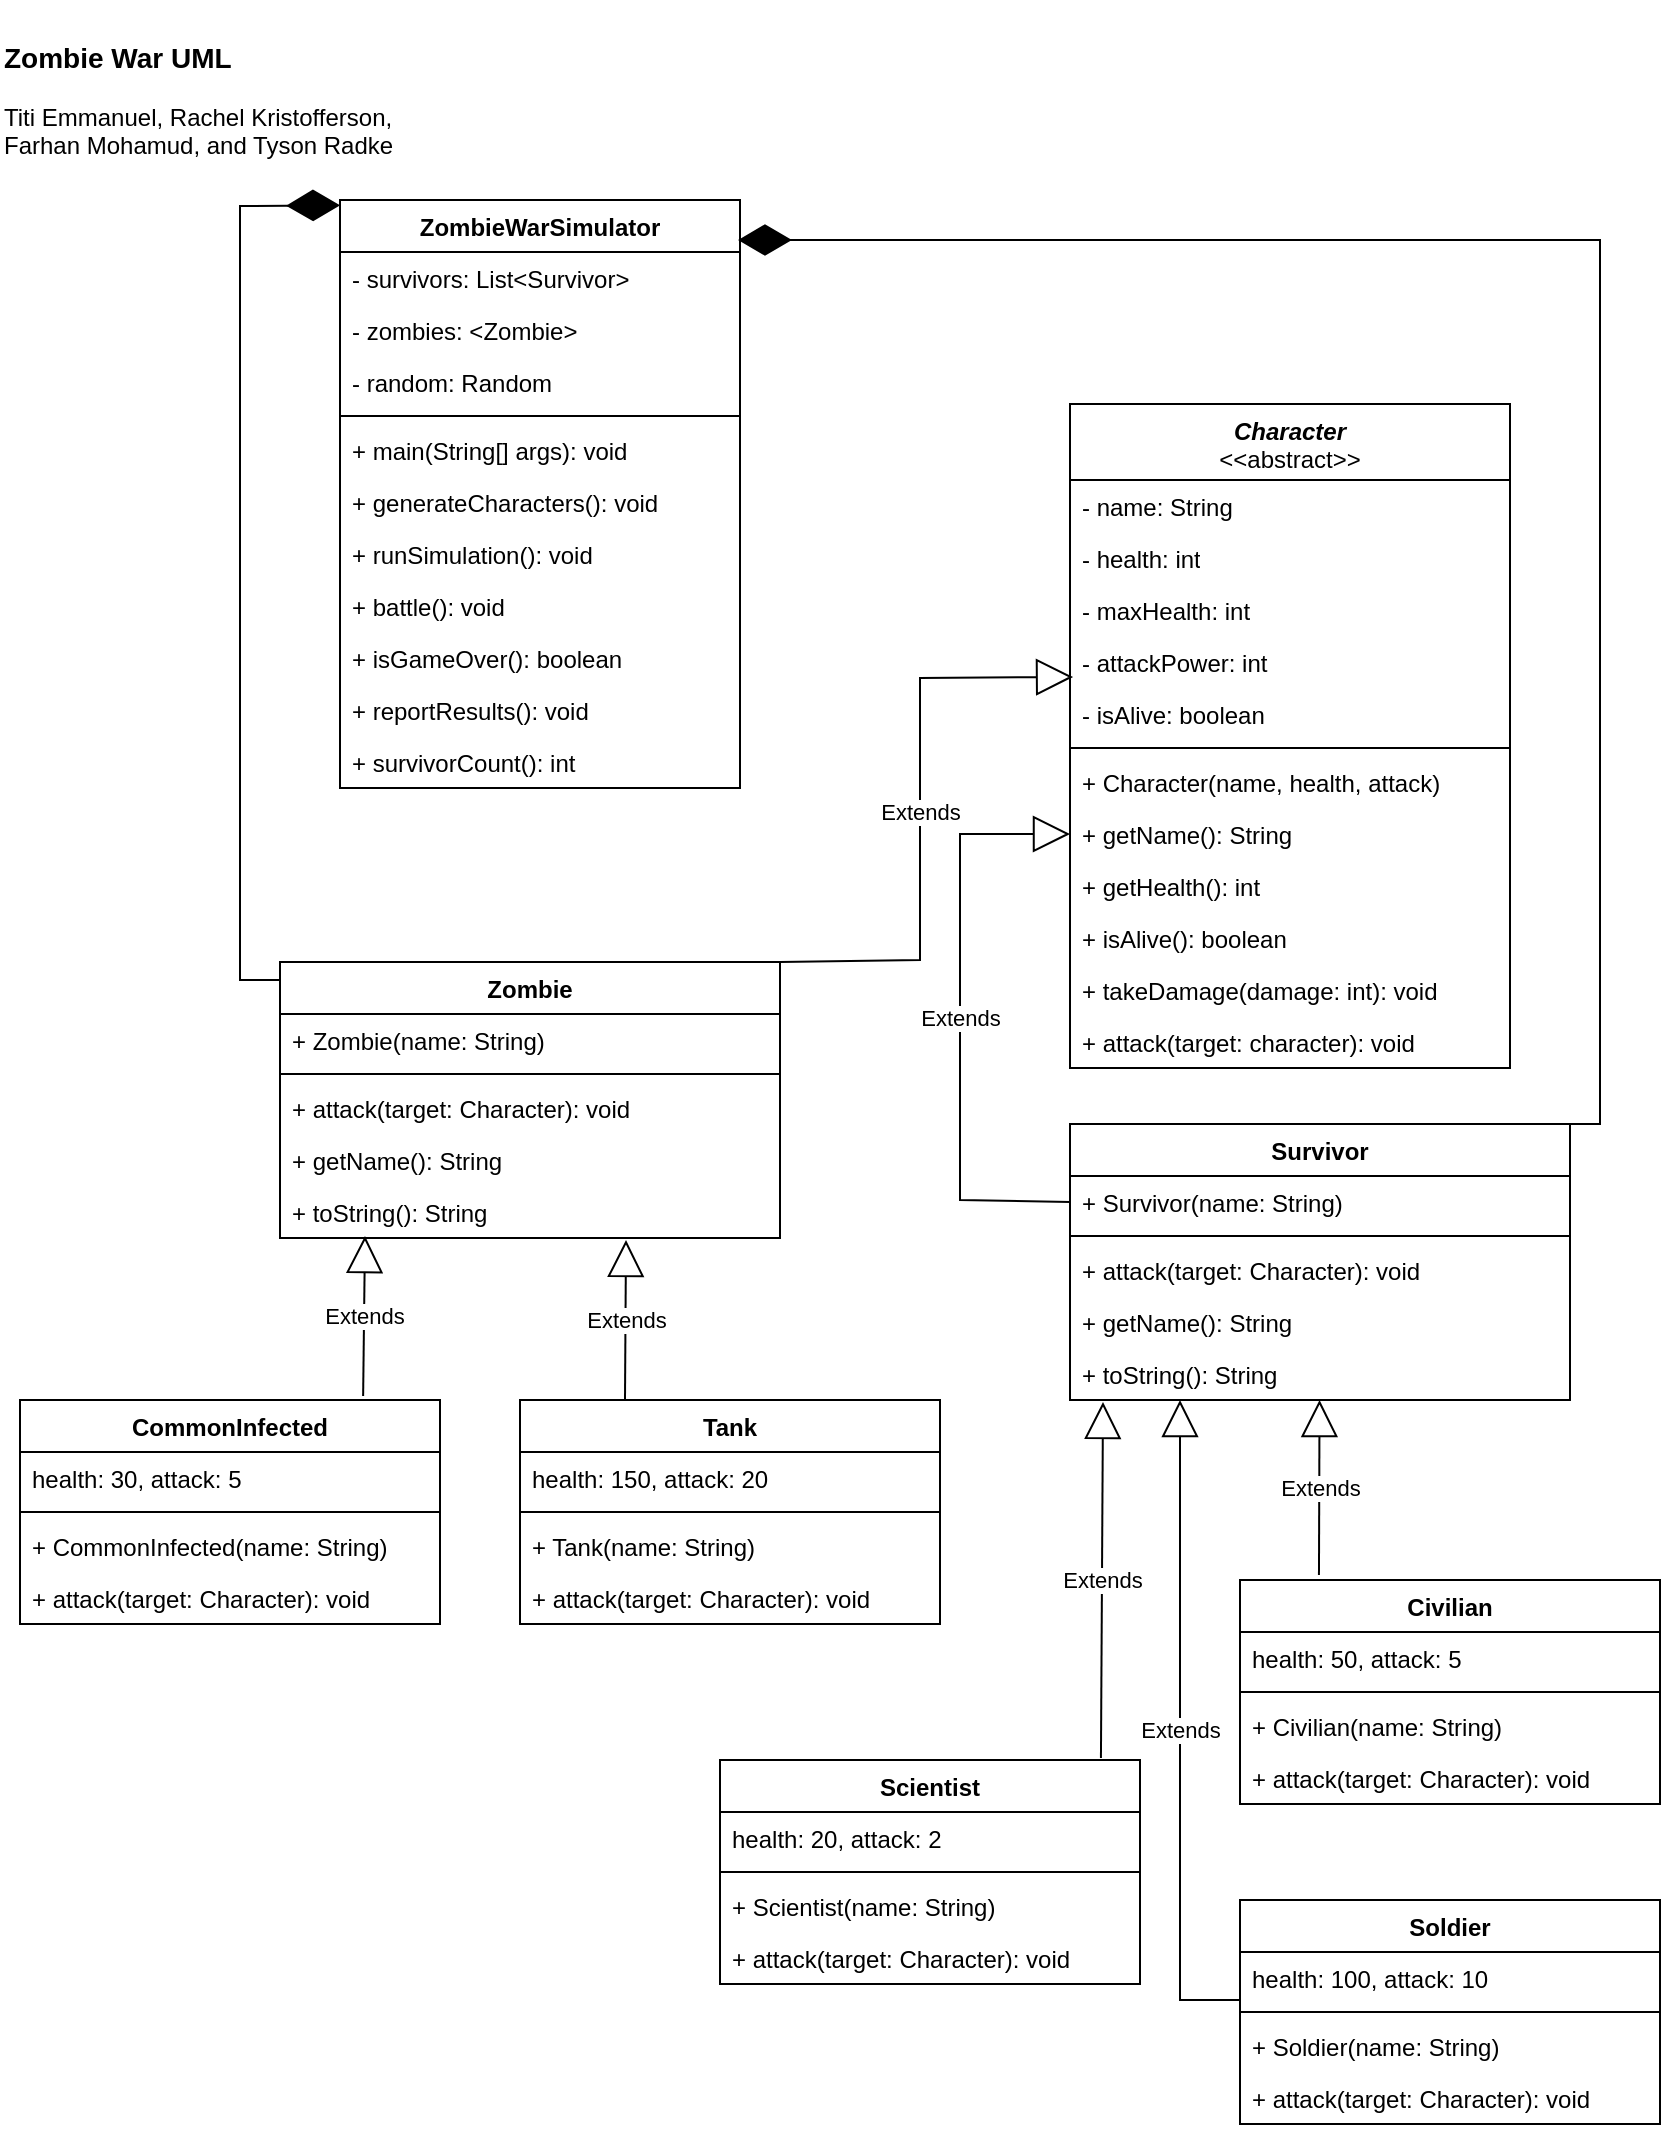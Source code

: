 <mxfile version="27.2.0">
  <diagram name="Page-1" id="y6I-DoqRsN8T8uLweqpx">
    <mxGraphModel dx="1417" dy="1052" grid="1" gridSize="10" guides="1" tooltips="1" connect="1" arrows="1" fold="1" page="1" pageScale="1" pageWidth="850" pageHeight="1100" math="0" shadow="0">
      <root>
        <mxCell id="0" />
        <mxCell id="1" parent="0" />
        <mxCell id="Ps6L3W0NaYR1mf7_7oal-1" value="ZombieWarSimulator" style="swimlane;fontStyle=1;align=center;verticalAlign=top;childLayout=stackLayout;horizontal=1;startSize=26;horizontalStack=0;resizeParent=1;resizeParentMax=0;resizeLast=0;collapsible=1;marginBottom=0;whiteSpace=wrap;html=1;" vertex="1" parent="1">
          <mxGeometry x="170" y="100" width="200" height="294" as="geometry" />
        </mxCell>
        <mxCell id="Ps6L3W0NaYR1mf7_7oal-2" value="- survivors: List&amp;lt;Survivor&amp;gt;&lt;div&gt;&lt;br&gt;&lt;/div&gt;" style="text;strokeColor=none;fillColor=none;align=left;verticalAlign=top;spacingLeft=4;spacingRight=4;overflow=hidden;rotatable=0;points=[[0,0.5],[1,0.5]];portConstraint=eastwest;whiteSpace=wrap;html=1;" vertex="1" parent="Ps6L3W0NaYR1mf7_7oal-1">
          <mxGeometry y="26" width="200" height="26" as="geometry" />
        </mxCell>
        <mxCell id="Ps6L3W0NaYR1mf7_7oal-6" value="- zombies: &amp;lt;Zombie&amp;gt;" style="text;strokeColor=none;fillColor=none;align=left;verticalAlign=top;spacingLeft=4;spacingRight=4;overflow=hidden;rotatable=0;points=[[0,0.5],[1,0.5]];portConstraint=eastwest;whiteSpace=wrap;html=1;" vertex="1" parent="Ps6L3W0NaYR1mf7_7oal-1">
          <mxGeometry y="52" width="200" height="26" as="geometry" />
        </mxCell>
        <mxCell id="Ps6L3W0NaYR1mf7_7oal-90" value="- random: Random" style="text;strokeColor=none;fillColor=none;align=left;verticalAlign=top;spacingLeft=4;spacingRight=4;overflow=hidden;rotatable=0;points=[[0,0.5],[1,0.5]];portConstraint=eastwest;whiteSpace=wrap;html=1;" vertex="1" parent="Ps6L3W0NaYR1mf7_7oal-1">
          <mxGeometry y="78" width="200" height="26" as="geometry" />
        </mxCell>
        <mxCell id="Ps6L3W0NaYR1mf7_7oal-3" value="" style="line;strokeWidth=1;fillColor=none;align=left;verticalAlign=middle;spacingTop=-1;spacingLeft=3;spacingRight=3;rotatable=0;labelPosition=right;points=[];portConstraint=eastwest;strokeColor=inherit;" vertex="1" parent="Ps6L3W0NaYR1mf7_7oal-1">
          <mxGeometry y="104" width="200" height="8" as="geometry" />
        </mxCell>
        <mxCell id="Ps6L3W0NaYR1mf7_7oal-4" value="+ main(String[] args): void" style="text;strokeColor=none;fillColor=none;align=left;verticalAlign=top;spacingLeft=4;spacingRight=4;overflow=hidden;rotatable=0;points=[[0,0.5],[1,0.5]];portConstraint=eastwest;whiteSpace=wrap;html=1;" vertex="1" parent="Ps6L3W0NaYR1mf7_7oal-1">
          <mxGeometry y="112" width="200" height="26" as="geometry" />
        </mxCell>
        <mxCell id="Ps6L3W0NaYR1mf7_7oal-10" value="&lt;div&gt;+ generateCharacters(): void&lt;/div&gt;" style="text;strokeColor=none;fillColor=none;align=left;verticalAlign=top;spacingLeft=4;spacingRight=4;overflow=hidden;rotatable=0;points=[[0,0.5],[1,0.5]];portConstraint=eastwest;whiteSpace=wrap;html=1;" vertex="1" parent="Ps6L3W0NaYR1mf7_7oal-1">
          <mxGeometry y="138" width="200" height="26" as="geometry" />
        </mxCell>
        <mxCell id="Ps6L3W0NaYR1mf7_7oal-8" value="&lt;div&gt;+ runSimulation(): void&lt;/div&gt;" style="text;strokeColor=none;fillColor=none;align=left;verticalAlign=top;spacingLeft=4;spacingRight=4;overflow=hidden;rotatable=0;points=[[0,0.5],[1,0.5]];portConstraint=eastwest;whiteSpace=wrap;html=1;" vertex="1" parent="Ps6L3W0NaYR1mf7_7oal-1">
          <mxGeometry y="164" width="200" height="26" as="geometry" />
        </mxCell>
        <mxCell id="Ps6L3W0NaYR1mf7_7oal-7" value="&lt;div&gt;+ battle(): void&lt;/div&gt;" style="text;strokeColor=none;fillColor=none;align=left;verticalAlign=top;spacingLeft=4;spacingRight=4;overflow=hidden;rotatable=0;points=[[0,0.5],[1,0.5]];portConstraint=eastwest;whiteSpace=wrap;html=1;" vertex="1" parent="Ps6L3W0NaYR1mf7_7oal-1">
          <mxGeometry y="190" width="200" height="26" as="geometry" />
        </mxCell>
        <mxCell id="Ps6L3W0NaYR1mf7_7oal-15" value="&lt;div&gt;+ isGameOver(): boolean&lt;/div&gt;" style="text;strokeColor=none;fillColor=none;align=left;verticalAlign=top;spacingLeft=4;spacingRight=4;overflow=hidden;rotatable=0;points=[[0,0.5],[1,0.5]];portConstraint=eastwest;whiteSpace=wrap;html=1;" vertex="1" parent="Ps6L3W0NaYR1mf7_7oal-1">
          <mxGeometry y="216" width="200" height="26" as="geometry" />
        </mxCell>
        <mxCell id="Ps6L3W0NaYR1mf7_7oal-14" value="&lt;div&gt;+ reportResults(): void&lt;/div&gt;" style="text;strokeColor=none;fillColor=none;align=left;verticalAlign=top;spacingLeft=4;spacingRight=4;overflow=hidden;rotatable=0;points=[[0,0.5],[1,0.5]];portConstraint=eastwest;whiteSpace=wrap;html=1;" vertex="1" parent="Ps6L3W0NaYR1mf7_7oal-1">
          <mxGeometry y="242" width="200" height="26" as="geometry" />
        </mxCell>
        <mxCell id="Ps6L3W0NaYR1mf7_7oal-13" value="&lt;div&gt;+ survivorCount(): int&lt;/div&gt;" style="text;strokeColor=none;fillColor=none;align=left;verticalAlign=top;spacingLeft=4;spacingRight=4;overflow=hidden;rotatable=0;points=[[0,0.5],[1,0.5]];portConstraint=eastwest;whiteSpace=wrap;html=1;" vertex="1" parent="Ps6L3W0NaYR1mf7_7oal-1">
          <mxGeometry y="268" width="200" height="26" as="geometry" />
        </mxCell>
        <mxCell id="Ps6L3W0NaYR1mf7_7oal-16" value="&lt;i&gt;Character&lt;/i&gt;&lt;div&gt;&lt;span style=&quot;font-weight: normal;&quot;&gt;&amp;lt;&amp;lt;abstract&amp;gt;&amp;gt;&lt;/span&gt;&lt;/div&gt;" style="swimlane;fontStyle=1;align=center;verticalAlign=top;childLayout=stackLayout;horizontal=1;startSize=38;horizontalStack=0;resizeParent=1;resizeParentMax=0;resizeLast=0;collapsible=1;marginBottom=0;whiteSpace=wrap;html=1;flipH=0;" vertex="1" parent="1">
          <mxGeometry x="535" y="202" width="220" height="332" as="geometry" />
        </mxCell>
        <mxCell id="Ps6L3W0NaYR1mf7_7oal-17" value="- name: String" style="text;strokeColor=none;fillColor=none;align=left;verticalAlign=top;spacingLeft=4;spacingRight=4;overflow=hidden;rotatable=0;points=[[0,0.5],[1,0.5]];portConstraint=eastwest;whiteSpace=wrap;html=1;" vertex="1" parent="Ps6L3W0NaYR1mf7_7oal-16">
          <mxGeometry y="38" width="220" height="26" as="geometry" />
        </mxCell>
        <mxCell id="Ps6L3W0NaYR1mf7_7oal-12" value="&lt;div&gt;- health: int&lt;/div&gt;" style="text;strokeColor=none;fillColor=none;align=left;verticalAlign=top;spacingLeft=4;spacingRight=4;overflow=hidden;rotatable=0;points=[[0,0.5],[1,0.5]];portConstraint=eastwest;whiteSpace=wrap;html=1;" vertex="1" parent="Ps6L3W0NaYR1mf7_7oal-16">
          <mxGeometry y="64" width="220" height="26" as="geometry" />
        </mxCell>
        <mxCell id="Ps6L3W0NaYR1mf7_7oal-34" value="&lt;div&gt;- maxHealth: int&lt;/div&gt;" style="text;strokeColor=none;fillColor=none;align=left;verticalAlign=top;spacingLeft=4;spacingRight=4;overflow=hidden;rotatable=0;points=[[0,0.5],[1,0.5]];portConstraint=eastwest;whiteSpace=wrap;html=1;" vertex="1" parent="Ps6L3W0NaYR1mf7_7oal-16">
          <mxGeometry y="90" width="220" height="26" as="geometry" />
        </mxCell>
        <mxCell id="Ps6L3W0NaYR1mf7_7oal-33" value="&lt;div&gt;- attackPower: int&lt;/div&gt;" style="text;strokeColor=none;fillColor=none;align=left;verticalAlign=top;spacingLeft=4;spacingRight=4;overflow=hidden;rotatable=0;points=[[0,0.5],[1,0.5]];portConstraint=eastwest;whiteSpace=wrap;html=1;" vertex="1" parent="Ps6L3W0NaYR1mf7_7oal-16">
          <mxGeometry y="116" width="220" height="26" as="geometry" />
        </mxCell>
        <mxCell id="Ps6L3W0NaYR1mf7_7oal-32" value="&lt;div&gt;- isAlive: boolean&lt;/div&gt;" style="text;strokeColor=none;fillColor=none;align=left;verticalAlign=top;spacingLeft=4;spacingRight=4;overflow=hidden;rotatable=0;points=[[0,0.5],[1,0.5]];portConstraint=eastwest;whiteSpace=wrap;html=1;" vertex="1" parent="Ps6L3W0NaYR1mf7_7oal-16">
          <mxGeometry y="142" width="220" height="26" as="geometry" />
        </mxCell>
        <mxCell id="Ps6L3W0NaYR1mf7_7oal-18" value="" style="line;strokeWidth=1;fillColor=none;align=left;verticalAlign=middle;spacingTop=-1;spacingLeft=3;spacingRight=3;rotatable=0;labelPosition=right;points=[];portConstraint=eastwest;strokeColor=inherit;" vertex="1" parent="Ps6L3W0NaYR1mf7_7oal-16">
          <mxGeometry y="168" width="220" height="8" as="geometry" />
        </mxCell>
        <mxCell id="Ps6L3W0NaYR1mf7_7oal-19" value="+ Character(name, health, attack)" style="text;strokeColor=none;fillColor=none;align=left;verticalAlign=top;spacingLeft=4;spacingRight=4;overflow=hidden;rotatable=0;points=[[0,0.5],[1,0.5]];portConstraint=eastwest;whiteSpace=wrap;html=1;" vertex="1" parent="Ps6L3W0NaYR1mf7_7oal-16">
          <mxGeometry y="176" width="220" height="26" as="geometry" />
        </mxCell>
        <mxCell id="Ps6L3W0NaYR1mf7_7oal-31" value="&lt;div&gt;+ getName(): String&lt;/div&gt;" style="text;strokeColor=none;fillColor=none;align=left;verticalAlign=top;spacingLeft=4;spacingRight=4;overflow=hidden;rotatable=0;points=[[0,0.5],[1,0.5]];portConstraint=eastwest;whiteSpace=wrap;html=1;" vertex="1" parent="Ps6L3W0NaYR1mf7_7oal-16">
          <mxGeometry y="202" width="220" height="26" as="geometry" />
        </mxCell>
        <mxCell id="Ps6L3W0NaYR1mf7_7oal-30" value="&lt;div&gt;+ getHealth(): int&lt;/div&gt;" style="text;strokeColor=none;fillColor=none;align=left;verticalAlign=top;spacingLeft=4;spacingRight=4;overflow=hidden;rotatable=0;points=[[0,0.5],[1,0.5]];portConstraint=eastwest;whiteSpace=wrap;html=1;" vertex="1" parent="Ps6L3W0NaYR1mf7_7oal-16">
          <mxGeometry y="228" width="220" height="26" as="geometry" />
        </mxCell>
        <mxCell id="Ps6L3W0NaYR1mf7_7oal-29" value="&lt;div&gt;+ isAlive(): boolean&lt;/div&gt;" style="text;strokeColor=none;fillColor=none;align=left;verticalAlign=top;spacingLeft=4;spacingRight=4;overflow=hidden;rotatable=0;points=[[0,0.5],[1,0.5]];portConstraint=eastwest;whiteSpace=wrap;html=1;" vertex="1" parent="Ps6L3W0NaYR1mf7_7oal-16">
          <mxGeometry y="254" width="220" height="26" as="geometry" />
        </mxCell>
        <mxCell id="Ps6L3W0NaYR1mf7_7oal-27" value="&lt;div&gt;+ takeDamage(damage: int): void&lt;/div&gt;" style="text;strokeColor=none;fillColor=none;align=left;verticalAlign=top;spacingLeft=4;spacingRight=4;overflow=hidden;rotatable=0;points=[[0,0.5],[1,0.5]];portConstraint=eastwest;whiteSpace=wrap;html=1;" vertex="1" parent="Ps6L3W0NaYR1mf7_7oal-16">
          <mxGeometry y="280" width="220" height="26" as="geometry" />
        </mxCell>
        <mxCell id="Ps6L3W0NaYR1mf7_7oal-28" value="&lt;div&gt;+ attack(target: character): void&lt;/div&gt;" style="text;strokeColor=none;fillColor=none;align=left;verticalAlign=top;spacingLeft=4;spacingRight=4;overflow=hidden;rotatable=0;points=[[0,0.5],[1,0.5]];portConstraint=eastwest;whiteSpace=wrap;html=1;" vertex="1" parent="Ps6L3W0NaYR1mf7_7oal-16">
          <mxGeometry y="306" width="220" height="26" as="geometry" />
        </mxCell>
        <mxCell id="Ps6L3W0NaYR1mf7_7oal-39" value="Survivor" style="swimlane;fontStyle=1;align=center;verticalAlign=top;childLayout=stackLayout;horizontal=1;startSize=26;horizontalStack=0;resizeParent=1;resizeParentMax=0;resizeLast=0;collapsible=1;marginBottom=0;whiteSpace=wrap;html=1;" vertex="1" parent="1">
          <mxGeometry x="535" y="562" width="250" height="138" as="geometry" />
        </mxCell>
        <mxCell id="Ps6L3W0NaYR1mf7_7oal-40" value="+ Survivor(name: String)" style="text;strokeColor=none;fillColor=none;align=left;verticalAlign=top;spacingLeft=4;spacingRight=4;overflow=hidden;rotatable=0;points=[[0,0.5],[1,0.5]];portConstraint=eastwest;whiteSpace=wrap;html=1;" vertex="1" parent="Ps6L3W0NaYR1mf7_7oal-39">
          <mxGeometry y="26" width="250" height="26" as="geometry" />
        </mxCell>
        <mxCell id="Ps6L3W0NaYR1mf7_7oal-41" value="" style="line;strokeWidth=1;fillColor=none;align=left;verticalAlign=middle;spacingTop=-1;spacingLeft=3;spacingRight=3;rotatable=0;labelPosition=right;points=[];portConstraint=eastwest;strokeColor=inherit;" vertex="1" parent="Ps6L3W0NaYR1mf7_7oal-39">
          <mxGeometry y="52" width="250" height="8" as="geometry" />
        </mxCell>
        <mxCell id="Ps6L3W0NaYR1mf7_7oal-42" value="+ attack(target: Character): void" style="text;strokeColor=none;fillColor=none;align=left;verticalAlign=top;spacingLeft=4;spacingRight=4;overflow=hidden;rotatable=0;points=[[0,0.5],[1,0.5]];portConstraint=eastwest;whiteSpace=wrap;html=1;" vertex="1" parent="Ps6L3W0NaYR1mf7_7oal-39">
          <mxGeometry y="60" width="250" height="26" as="geometry" />
        </mxCell>
        <mxCell id="Ps6L3W0NaYR1mf7_7oal-26" value="&lt;div&gt;+ getName(): String&lt;/div&gt;" style="text;strokeColor=none;fillColor=none;align=left;verticalAlign=top;spacingLeft=4;spacingRight=4;overflow=hidden;rotatable=0;points=[[0,0.5],[1,0.5]];portConstraint=eastwest;whiteSpace=wrap;html=1;" vertex="1" parent="Ps6L3W0NaYR1mf7_7oal-39">
          <mxGeometry y="86" width="250" height="26" as="geometry" />
        </mxCell>
        <mxCell id="Ps6L3W0NaYR1mf7_7oal-25" value="&lt;div&gt;+ toString(): String&lt;/div&gt;" style="text;strokeColor=none;fillColor=none;align=left;verticalAlign=top;spacingLeft=4;spacingRight=4;overflow=hidden;rotatable=0;points=[[0,0.5],[1,0.5]];portConstraint=eastwest;whiteSpace=wrap;html=1;" vertex="1" parent="Ps6L3W0NaYR1mf7_7oal-39">
          <mxGeometry y="112" width="250" height="26" as="geometry" />
        </mxCell>
        <mxCell id="Ps6L3W0NaYR1mf7_7oal-43" value="Soldier" style="swimlane;fontStyle=1;align=center;verticalAlign=top;childLayout=stackLayout;horizontal=1;startSize=26;horizontalStack=0;resizeParent=1;resizeParentMax=0;resizeLast=0;collapsible=1;marginBottom=0;whiteSpace=wrap;html=1;" vertex="1" parent="1">
          <mxGeometry x="620" y="950" width="210" height="112" as="geometry" />
        </mxCell>
        <mxCell id="Ps6L3W0NaYR1mf7_7oal-44" value="health: 100, attack: 10" style="text;strokeColor=none;fillColor=none;align=left;verticalAlign=top;spacingLeft=4;spacingRight=4;overflow=hidden;rotatable=0;points=[[0,0.5],[1,0.5]];portConstraint=eastwest;whiteSpace=wrap;html=1;" vertex="1" parent="Ps6L3W0NaYR1mf7_7oal-43">
          <mxGeometry y="26" width="210" height="26" as="geometry" />
        </mxCell>
        <mxCell id="Ps6L3W0NaYR1mf7_7oal-45" value="" style="line;strokeWidth=1;fillColor=none;align=left;verticalAlign=middle;spacingTop=-1;spacingLeft=3;spacingRight=3;rotatable=0;labelPosition=right;points=[];portConstraint=eastwest;strokeColor=inherit;" vertex="1" parent="Ps6L3W0NaYR1mf7_7oal-43">
          <mxGeometry y="52" width="210" height="8" as="geometry" />
        </mxCell>
        <mxCell id="Ps6L3W0NaYR1mf7_7oal-46" value="+ Soldier(name: String)" style="text;strokeColor=none;fillColor=none;align=left;verticalAlign=top;spacingLeft=4;spacingRight=4;overflow=hidden;rotatable=0;points=[[0,0.5],[1,0.5]];portConstraint=eastwest;whiteSpace=wrap;html=1;" vertex="1" parent="Ps6L3W0NaYR1mf7_7oal-43">
          <mxGeometry y="60" width="210" height="26" as="geometry" />
        </mxCell>
        <mxCell id="Ps6L3W0NaYR1mf7_7oal-24" value="&lt;div&gt;+ attack(target: Character): void&lt;/div&gt;" style="text;strokeColor=none;fillColor=none;align=left;verticalAlign=top;spacingLeft=4;spacingRight=4;overflow=hidden;rotatable=0;points=[[0,0.5],[1,0.5]];portConstraint=eastwest;whiteSpace=wrap;html=1;" vertex="1" parent="Ps6L3W0NaYR1mf7_7oal-43">
          <mxGeometry y="86" width="210" height="26" as="geometry" />
        </mxCell>
        <mxCell id="Ps6L3W0NaYR1mf7_7oal-47" value="Civilian" style="swimlane;fontStyle=1;align=center;verticalAlign=top;childLayout=stackLayout;horizontal=1;startSize=26;horizontalStack=0;resizeParent=1;resizeParentMax=0;resizeLast=0;collapsible=1;marginBottom=0;whiteSpace=wrap;html=1;" vertex="1" parent="1">
          <mxGeometry x="620" y="790" width="210" height="112" as="geometry" />
        </mxCell>
        <mxCell id="Ps6L3W0NaYR1mf7_7oal-48" value="health: 50, attack: 5" style="text;strokeColor=none;fillColor=none;align=left;verticalAlign=top;spacingLeft=4;spacingRight=4;overflow=hidden;rotatable=0;points=[[0,0.5],[1,0.5]];portConstraint=eastwest;whiteSpace=wrap;html=1;" vertex="1" parent="Ps6L3W0NaYR1mf7_7oal-47">
          <mxGeometry y="26" width="210" height="26" as="geometry" />
        </mxCell>
        <mxCell id="Ps6L3W0NaYR1mf7_7oal-49" value="" style="line;strokeWidth=1;fillColor=none;align=left;verticalAlign=middle;spacingTop=-1;spacingLeft=3;spacingRight=3;rotatable=0;labelPosition=right;points=[];portConstraint=eastwest;strokeColor=inherit;" vertex="1" parent="Ps6L3W0NaYR1mf7_7oal-47">
          <mxGeometry y="52" width="210" height="8" as="geometry" />
        </mxCell>
        <mxCell id="Ps6L3W0NaYR1mf7_7oal-50" value="+ Civilian&lt;span style=&quot;color: rgba(0, 0, 0, 0); font-family: monospace; font-size: 0px; text-wrap-mode: nowrap;&quot;&gt;%3CmxGraphModel%3E%3Croot%3E%3CmxCell%20id%3D%220%22%2F%3E%3CmxCell%20id%3D%221%22%20parent%3D%220%22%2F%3E%3CmxCell%20id%3D%222%22%20value%3D%22Soldier%22%20style%3D%22swimlane%3BfontStyle%3D1%3Balign%3Dcenter%3BverticalAlign%3Dtop%3BchildLayout%3DstackLayout%3Bhorizontal%3D1%3BstartSize%3D26%3BhorizontalStack%3D0%3BresizeParent%3D1%3BresizeParentMax%3D0%3BresizeLast%3D0%3Bcollapsible%3D1%3BmarginBottom%3D0%3BwhiteSpace%3Dwrap%3Bhtml%3D1%3B%22%20vertex%3D%221%22%20parent%3D%221%22%3E%3CmxGeometry%20x%3D%22260%22%20y%3D%22630%22%20width%3D%22210%22%20height%3D%22112%22%20as%3D%22geometry%22%2F%3E%3C%2FmxCell%3E%3CmxCell%20id%3D%223%22%20value%3D%22health%3A%20100%2C%20attack%3A%2010%22%20style%3D%22text%3BstrokeColor%3Dnone%3BfillColor%3Dnone%3Balign%3Dleft%3BverticalAlign%3Dtop%3BspacingLeft%3D4%3BspacingRight%3D4%3Boverflow%3Dhidden%3Brotatable%3D0%3Bpoints%3D%5B%5B0%2C0.5%5D%2C%5B1%2C0.5%5D%5D%3BportConstraint%3Deastwest%3BwhiteSpace%3Dwrap%3Bhtml%3D1%3B%22%20vertex%3D%221%22%20parent%3D%222%22%3E%3CmxGeometry%20y%3D%2226%22%20width%3D%22210%22%20height%3D%2226%22%20as%3D%22geometry%22%2F%3E%3C%2FmxCell%3E%3CmxCell%20id%3D%224%22%20value%3D%22%22%20style%3D%22line%3BstrokeWidth%3D1%3BfillColor%3Dnone%3Balign%3Dleft%3BverticalAlign%3Dmiddle%3BspacingTop%3D-1%3BspacingLeft%3D3%3BspacingRight%3D3%3Brotatable%3D0%3BlabelPosition%3Dright%3Bpoints%3D%5B%5D%3BportConstraint%3Deastwest%3BstrokeColor%3Dinherit%3B%22%20vertex%3D%221%22%20parent%3D%222%22%3E%3CmxGeometry%20y%3D%2252%22%20width%3D%22210%22%20height%3D%228%22%20as%3D%22geometry%22%2F%3E%3C%2FmxCell%3E%3CmxCell%20id%3D%225%22%20value%3D%22%2B%20Soldier(name%3A%20String)%22%20style%3D%22text%3BstrokeColor%3Dnone%3BfillColor%3Dnone%3Balign%3Dleft%3BverticalAlign%3Dtop%3BspacingLeft%3D4%3BspacingRight%3D4%3Boverflow%3Dhidden%3Brotatable%3D0%3Bpoints%3D%5B%5B0%2C0.5%5D%2C%5B1%2C0.5%5D%5D%3BportConstraint%3Deastwest%3BwhiteSpace%3Dwrap%3Bhtml%3D1%3B%22%20vertex%3D%221%22%20parent%3D%222%22%3E%3CmxGeometry%20y%3D%2260%22%20width%3D%22210%22%20height%3D%2226%22%20as%3D%22geometry%22%2F%3E%3C%2FmxCell%3E%3CmxCell%20id%3D%226%22%20value%3D%22%26lt%3Bdiv%26gt%3B%2B%20attack(target%3A%20Character)%3A%20void%26lt%3B%2Fdiv%26gt%3B%22%20style%3D%22text%3BstrokeColor%3Dnone%3BfillColor%3Dnone%3Balign%3Dleft%3BverticalAlign%3Dtop%3BspacingLeft%3D4%3BspacingRight%3D4%3Boverflow%3Dhidden%3Brotatable%3D0%3Bpoints%3D%5B%5B0%2C0.5%5D%2C%5B1%2C0.5%5D%5D%3BportConstraint%3Deastwest%3BwhiteSpace%3Dwrap%3Bhtml%3D1%3B%22%20vertex%3D%221%22%20parent%3D%222%22%3E%3CmxGeometry%20y%3D%2286%22%20width%3D%22210%22%20height%3D%2226%22%20as%3D%22geometry%22%2F%3E%3C%2FmxCell%3E%3C%2Froot%3E%3C%2FmxGraphModel%3E&lt;/span&gt;&lt;span style=&quot;color: rgba(0, 0, 0, 0); font-family: monospace; font-size: 0px; text-wrap-mode: nowrap;&quot;&gt;%3CmxGraphModel%3E%3Croot%3E%3CmxCell%20id%3D%220%22%2F%3E%3CmxCell%20id%3D%221%22%20parent%3D%220%22%2F%3E%3CmxCell%20id%3D%222%22%20value%3D%22Soldier%22%20style%3D%22swimlane%3BfontStyle%3D1%3Balign%3Dcenter%3BverticalAlign%3Dtop%3BchildLayout%3DstackLayout%3Bhorizontal%3D1%3BstartSize%3D26%3BhorizontalStack%3D0%3BresizeParent%3D1%3BresizeParentMax%3D0%3BresizeLast%3D0%3Bcollapsible%3D1%3BmarginBottom%3D0%3BwhiteSpace%3Dwrap%3Bhtml%3D1%3B%22%20vertex%3D%221%22%20parent%3D%221%22%3E%3CmxGeometry%20x%3D%22260%22%20y%3D%22630%22%20width%3D%22210%22%20height%3D%22112%22%20as%3D%22geometry%22%2F%3E%3C%2FmxCell%3E%3CmxCell%20id%3D%223%22%20value%3D%22health%3A%20100%2C%20attack%3A%2010%22%20style%3D%22text%3BstrokeColor%3Dnone%3BfillColor%3Dnone%3Balign%3Dleft%3BverticalAlign%3Dtop%3BspacingLeft%3D4%3BspacingRight%3D4%3Boverflow%3Dhidden%3Brotatable%3D0%3Bpoints%3D%5B%5B0%2C0.5%5D%2C%5B1%2C0.5%5D%5D%3BportConstraint%3Deastwest%3BwhiteSpace%3Dwrap%3Bhtml%3D1%3B%22%20vertex%3D%221%22%20parent%3D%222%22%3E%3CmxGeometry%20y%3D%2226%22%20width%3D%22210%22%20height%3D%2226%22%20as%3D%22geometry%22%2F%3E%3C%2FmxCell%3E%3CmxCell%20id%3D%224%22%20value%3D%22%22%20style%3D%22line%3BstrokeWidth%3D1%3BfillColor%3Dnone%3Balign%3Dleft%3BverticalAlign%3Dmiddle%3BspacingTop%3D-1%3BspacingLeft%3D3%3BspacingRight%3D3%3Brotatable%3D0%3BlabelPosition%3Dright%3Bpoints%3D%5B%5D%3BportConstraint%3Deastwest%3BstrokeColor%3Dinherit%3B%22%20vertex%3D%221%22%20parent%3D%222%22%3E%3CmxGeometry%20y%3D%2252%22%20width%3D%22210%22%20height%3D%228%22%20as%3D%22geometry%22%2F%3E%3C%2FmxCell%3E%3CmxCell%20id%3D%225%22%20value%3D%22%2B%20Soldier(name%3A%20String)%22%20style%3D%22text%3BstrokeColor%3Dnone%3BfillColor%3Dnone%3Balign%3Dleft%3BverticalAlign%3Dtop%3BspacingLeft%3D4%3BspacingRight%3D4%3Boverflow%3Dhidden%3Brotatable%3D0%3Bpoints%3D%5B%5B0%2C0.5%5D%2C%5B1%2C0.5%5D%5D%3BportConstraint%3Deastwest%3BwhiteSpace%3Dwrap%3Bhtml%3D1%3B%22%20vertex%3D%221%22%20parent%3D%222%22%3E%3CmxGeometry%20y%3D%2260%22%20width%3D%22210%22%20height%3D%2226%22%20as%3D%22geometry%22%2F%3E%3C%2FmxCell%3E%3CmxCell%20id%3D%226%22%20value%3D%22%26lt%3Bdiv%26gt%3B%2B%20attack(target%3A%20Character)%3A%20void%26lt%3B%2Fdiv%26gt%3B%22%20style%3D%22text%3BstrokeColor%3Dnone%3BfillColor%3Dnone%3Balign%3Dleft%3BverticalAlign%3Dtop%3BspacingLeft%3D4%3BspacingRight%3D4%3Boverflow%3Dhidden%3Brotatable%3D0%3Bpoints%3D%5B%5B0%2C0.5%5D%2C%5B1%2C0.5%5D%5D%3BportConstraint%3Deastwest%3BwhiteSpace%3Dwrap%3Bhtml%3D1%3B%22%20vertex%3D%221%22%20parent%3D%222%22%3E%3CmxGeometry%20y%3D%2286%22%20width%3D%22210%22%20height%3D%2226%22%20as%3D%22geometry%22%2F%3E%3C%2FmxCell%3E%3C%2Froot%3E%3C%2FmxGraphModel%3E&lt;/span&gt;&lt;span style=&quot;color: rgba(0, 0, 0, 0); font-family: monospace; font-size: 0px; text-wrap-mode: nowrap;&quot;&gt;%3CmxGraphModel%3E%3Croot%3E%3CmxCell%20id%3D%220%22%2F%3E%3CmxCell%20id%3D%221%22%20parent%3D%220%22%2F%3E%3CmxCell%20id%3D%222%22%20value%3D%22Soldier%22%20style%3D%22swimlane%3BfontStyle%3D1%3Balign%3Dcenter%3BverticalAlign%3Dtop%3BchildLayout%3DstackLayout%3Bhorizontal%3D1%3BstartSize%3D26%3BhorizontalStack%3D0%3BresizeParent%3D1%3BresizeParentMax%3D0%3BresizeLast%3D0%3Bcollapsible%3D1%3BmarginBottom%3D0%3BwhiteSpace%3Dwrap%3Bhtml%3D1%3B%22%20vertex%3D%221%22%20parent%3D%221%22%3E%3CmxGeometry%20x%3D%22260%22%20y%3D%22630%22%20width%3D%22210%22%20height%3D%22112%22%20as%3D%22geometry%22%2F%3E%3C%2FmxCell%3E%3CmxCell%20id%3D%223%22%20value%3D%22health%3A%20100%2C%20attack%3A%2010%22%20style%3D%22text%3BstrokeColor%3Dnone%3BfillColor%3Dnone%3Balign%3Dleft%3BverticalAlign%3Dtop%3BspacingLeft%3D4%3BspacingRight%3D4%3Boverflow%3Dhidden%3Brotatable%3D0%3Bpoints%3D%5B%5B0%2C0.5%5D%2C%5B1%2C0.5%5D%5D%3BportConstraint%3Deastwest%3BwhiteSpace%3Dwrap%3Bhtml%3D1%3B%22%20vertex%3D%221%22%20parent%3D%222%22%3E%3CmxGeometry%20y%3D%2226%22%20width%3D%22210%22%20height%3D%2226%22%20as%3D%22geometry%22%2F%3E%3C%2FmxCell%3E%3CmxCell%20id%3D%224%22%20value%3D%22%22%20style%3D%22line%3BstrokeWidth%3D1%3BfillColor%3Dnone%3Balign%3Dleft%3BverticalAlign%3Dmiddle%3BspacingTop%3D-1%3BspacingLeft%3D3%3BspacingRight%3D3%3Brotatable%3D0%3BlabelPosition%3Dright%3Bpoints%3D%5B%5D%3BportConstraint%3Deastwest%3BstrokeColor%3Dinherit%3B%22%20vertex%3D%221%22%20parent%3D%222%22%3E%3CmxGeometry%20y%3D%2252%22%20width%3D%22210%22%20height%3D%228%22%20as%3D%22geometry%22%2F%3E%3C%2FmxCell%3E%3CmxCell%20id%3D%225%22%20value%3D%22%2B%20Soldier(name%3A%20String)%22%20style%3D%22text%3BstrokeColor%3Dnone%3BfillColor%3Dnone%3Balign%3Dleft%3BverticalAlign%3Dtop%3BspacingLeft%3D4%3BspacingRight%3D4%3Boverflow%3Dhidden%3Brotatable%3D0%3Bpoints%3D%5B%5B0%2C0.5%5D%2C%5B1%2C0.5%5D%5D%3BportConstraint%3Deastwest%3BwhiteSpace%3Dwrap%3Bhtml%3D1%3B%22%20vertex%3D%221%22%20parent%3D%222%22%3E%3CmxGeometry%20y%3D%2260%22%20width%3D%22210%22%20height%3D%2226%22%20as%3D%22geometry%22%2F%3E%3C%2FmxCell%3E%3CmxCell%20id%3D%226%22%20value%3D%22%26lt%3Bdiv%26gt%3B%2B%20attack(target%3A%20Character)%3A%20void%26lt%3B%2Fdiv%26gt%3B%22%20style%3D%22text%3BstrokeColor%3Dnone%3BfillColor%3Dnone%3Balign%3Dleft%3BverticalAlign%3Dtop%3BspacingLeft%3D4%3BspacingRight%3D4%3Boverflow%3Dhidden%3Brotatable%3D0%3Bpoints%3D%5B%5B0%2C0.5%5D%2C%5B1%2C0.5%5D%5D%3BportConstraint%3Deastwest%3BwhiteSpace%3Dwrap%3Bhtml%3D1%3B%22%20vertex%3D%221%22%20parent%3D%222%22%3E%3CmxGeometry%20y%3D%2286%22%20width%3D%22210%22%20height%3D%2226%22%20as%3D%22geometry%22%2F%3E%3C%2FmxCell%3E%3C%2Froot%3E%3C%2FmxGraphModel%3E&lt;/span&gt;(name: String)" style="text;strokeColor=none;fillColor=none;align=left;verticalAlign=top;spacingLeft=4;spacingRight=4;overflow=hidden;rotatable=0;points=[[0,0.5],[1,0.5]];portConstraint=eastwest;whiteSpace=wrap;html=1;" vertex="1" parent="Ps6L3W0NaYR1mf7_7oal-47">
          <mxGeometry y="60" width="210" height="26" as="geometry" />
        </mxCell>
        <mxCell id="Ps6L3W0NaYR1mf7_7oal-51" value="&lt;div&gt;+ attack(target: Character): void&lt;/div&gt;" style="text;strokeColor=none;fillColor=none;align=left;verticalAlign=top;spacingLeft=4;spacingRight=4;overflow=hidden;rotatable=0;points=[[0,0.5],[1,0.5]];portConstraint=eastwest;whiteSpace=wrap;html=1;" vertex="1" parent="Ps6L3W0NaYR1mf7_7oal-47">
          <mxGeometry y="86" width="210" height="26" as="geometry" />
        </mxCell>
        <mxCell id="Ps6L3W0NaYR1mf7_7oal-52" value="Scientist" style="swimlane;fontStyle=1;align=center;verticalAlign=top;childLayout=stackLayout;horizontal=1;startSize=26;horizontalStack=0;resizeParent=1;resizeParentMax=0;resizeLast=0;collapsible=1;marginBottom=0;whiteSpace=wrap;html=1;" vertex="1" parent="1">
          <mxGeometry x="360" y="880" width="210" height="112" as="geometry" />
        </mxCell>
        <mxCell id="Ps6L3W0NaYR1mf7_7oal-53" value="health: 20, attack: 2" style="text;strokeColor=none;fillColor=none;align=left;verticalAlign=top;spacingLeft=4;spacingRight=4;overflow=hidden;rotatable=0;points=[[0,0.5],[1,0.5]];portConstraint=eastwest;whiteSpace=wrap;html=1;" vertex="1" parent="Ps6L3W0NaYR1mf7_7oal-52">
          <mxGeometry y="26" width="210" height="26" as="geometry" />
        </mxCell>
        <mxCell id="Ps6L3W0NaYR1mf7_7oal-54" value="" style="line;strokeWidth=1;fillColor=none;align=left;verticalAlign=middle;spacingTop=-1;spacingLeft=3;spacingRight=3;rotatable=0;labelPosition=right;points=[];portConstraint=eastwest;strokeColor=inherit;" vertex="1" parent="Ps6L3W0NaYR1mf7_7oal-52">
          <mxGeometry y="52" width="210" height="8" as="geometry" />
        </mxCell>
        <mxCell id="Ps6L3W0NaYR1mf7_7oal-55" value="+ Scientist(name: String)" style="text;strokeColor=none;fillColor=none;align=left;verticalAlign=top;spacingLeft=4;spacingRight=4;overflow=hidden;rotatable=0;points=[[0,0.5],[1,0.5]];portConstraint=eastwest;whiteSpace=wrap;html=1;" vertex="1" parent="Ps6L3W0NaYR1mf7_7oal-52">
          <mxGeometry y="60" width="210" height="26" as="geometry" />
        </mxCell>
        <mxCell id="Ps6L3W0NaYR1mf7_7oal-56" value="&lt;div&gt;+ attack(target: Character): void&lt;/div&gt;" style="text;strokeColor=none;fillColor=none;align=left;verticalAlign=top;spacingLeft=4;spacingRight=4;overflow=hidden;rotatable=0;points=[[0,0.5],[1,0.5]];portConstraint=eastwest;whiteSpace=wrap;html=1;" vertex="1" parent="Ps6L3W0NaYR1mf7_7oal-52">
          <mxGeometry y="86" width="210" height="26" as="geometry" />
        </mxCell>
        <mxCell id="Ps6L3W0NaYR1mf7_7oal-62" value="CommonInfected" style="swimlane;fontStyle=1;align=center;verticalAlign=top;childLayout=stackLayout;horizontal=1;startSize=26;horizontalStack=0;resizeParent=1;resizeParentMax=0;resizeLast=0;collapsible=1;marginBottom=0;whiteSpace=wrap;html=1;" vertex="1" parent="1">
          <mxGeometry x="10" y="700" width="210" height="112" as="geometry" />
        </mxCell>
        <mxCell id="Ps6L3W0NaYR1mf7_7oal-63" value="health: 30, attack: 5" style="text;strokeColor=none;fillColor=none;align=left;verticalAlign=top;spacingLeft=4;spacingRight=4;overflow=hidden;rotatable=0;points=[[0,0.5],[1,0.5]];portConstraint=eastwest;whiteSpace=wrap;html=1;" vertex="1" parent="Ps6L3W0NaYR1mf7_7oal-62">
          <mxGeometry y="26" width="210" height="26" as="geometry" />
        </mxCell>
        <mxCell id="Ps6L3W0NaYR1mf7_7oal-64" value="" style="line;strokeWidth=1;fillColor=none;align=left;verticalAlign=middle;spacingTop=-1;spacingLeft=3;spacingRight=3;rotatable=0;labelPosition=right;points=[];portConstraint=eastwest;strokeColor=inherit;" vertex="1" parent="Ps6L3W0NaYR1mf7_7oal-62">
          <mxGeometry y="52" width="210" height="8" as="geometry" />
        </mxCell>
        <mxCell id="Ps6L3W0NaYR1mf7_7oal-65" value="+ CommonInfected(name: String)" style="text;strokeColor=none;fillColor=none;align=left;verticalAlign=top;spacingLeft=4;spacingRight=4;overflow=hidden;rotatable=0;points=[[0,0.5],[1,0.5]];portConstraint=eastwest;whiteSpace=wrap;html=1;" vertex="1" parent="Ps6L3W0NaYR1mf7_7oal-62">
          <mxGeometry y="60" width="210" height="26" as="geometry" />
        </mxCell>
        <mxCell id="Ps6L3W0NaYR1mf7_7oal-66" value="&lt;div&gt;+ attack(target: Character): void&lt;/div&gt;" style="text;strokeColor=none;fillColor=none;align=left;verticalAlign=top;spacingLeft=4;spacingRight=4;overflow=hidden;rotatable=0;points=[[0,0.5],[1,0.5]];portConstraint=eastwest;whiteSpace=wrap;html=1;" vertex="1" parent="Ps6L3W0NaYR1mf7_7oal-62">
          <mxGeometry y="86" width="210" height="26" as="geometry" />
        </mxCell>
        <mxCell id="Ps6L3W0NaYR1mf7_7oal-67" value="Tank" style="swimlane;fontStyle=1;align=center;verticalAlign=top;childLayout=stackLayout;horizontal=1;startSize=26;horizontalStack=0;resizeParent=1;resizeParentMax=0;resizeLast=0;collapsible=1;marginBottom=0;whiteSpace=wrap;html=1;" vertex="1" parent="1">
          <mxGeometry x="260" y="700" width="210" height="112" as="geometry" />
        </mxCell>
        <mxCell id="Ps6L3W0NaYR1mf7_7oal-68" value="health: 150, attack: 20" style="text;strokeColor=none;fillColor=none;align=left;verticalAlign=top;spacingLeft=4;spacingRight=4;overflow=hidden;rotatable=0;points=[[0,0.5],[1,0.5]];portConstraint=eastwest;whiteSpace=wrap;html=1;" vertex="1" parent="Ps6L3W0NaYR1mf7_7oal-67">
          <mxGeometry y="26" width="210" height="26" as="geometry" />
        </mxCell>
        <mxCell id="Ps6L3W0NaYR1mf7_7oal-69" value="" style="line;strokeWidth=1;fillColor=none;align=left;verticalAlign=middle;spacingTop=-1;spacingLeft=3;spacingRight=3;rotatable=0;labelPosition=right;points=[];portConstraint=eastwest;strokeColor=inherit;" vertex="1" parent="Ps6L3W0NaYR1mf7_7oal-67">
          <mxGeometry y="52" width="210" height="8" as="geometry" />
        </mxCell>
        <mxCell id="Ps6L3W0NaYR1mf7_7oal-70" value="+ Tank(name: String)" style="text;strokeColor=none;fillColor=none;align=left;verticalAlign=top;spacingLeft=4;spacingRight=4;overflow=hidden;rotatable=0;points=[[0,0.5],[1,0.5]];portConstraint=eastwest;whiteSpace=wrap;html=1;" vertex="1" parent="Ps6L3W0NaYR1mf7_7oal-67">
          <mxGeometry y="60" width="210" height="26" as="geometry" />
        </mxCell>
        <mxCell id="Ps6L3W0NaYR1mf7_7oal-71" value="&lt;div&gt;+ attack(target: Character): void&lt;/div&gt;" style="text;strokeColor=none;fillColor=none;align=left;verticalAlign=top;spacingLeft=4;spacingRight=4;overflow=hidden;rotatable=0;points=[[0,0.5],[1,0.5]];portConstraint=eastwest;whiteSpace=wrap;html=1;" vertex="1" parent="Ps6L3W0NaYR1mf7_7oal-67">
          <mxGeometry y="86" width="210" height="26" as="geometry" />
        </mxCell>
        <mxCell id="Ps6L3W0NaYR1mf7_7oal-72" value="Zombie" style="swimlane;fontStyle=1;align=center;verticalAlign=top;childLayout=stackLayout;horizontal=1;startSize=26;horizontalStack=0;resizeParent=1;resizeParentMax=0;resizeLast=0;collapsible=1;marginBottom=0;whiteSpace=wrap;html=1;" vertex="1" parent="1">
          <mxGeometry x="140" y="481" width="250" height="138" as="geometry" />
        </mxCell>
        <mxCell id="Ps6L3W0NaYR1mf7_7oal-73" value="+ Zombie(name: String)" style="text;strokeColor=none;fillColor=none;align=left;verticalAlign=top;spacingLeft=4;spacingRight=4;overflow=hidden;rotatable=0;points=[[0,0.5],[1,0.5]];portConstraint=eastwest;whiteSpace=wrap;html=1;" vertex="1" parent="Ps6L3W0NaYR1mf7_7oal-72">
          <mxGeometry y="26" width="250" height="26" as="geometry" />
        </mxCell>
        <mxCell id="Ps6L3W0NaYR1mf7_7oal-74" value="" style="line;strokeWidth=1;fillColor=none;align=left;verticalAlign=middle;spacingTop=-1;spacingLeft=3;spacingRight=3;rotatable=0;labelPosition=right;points=[];portConstraint=eastwest;strokeColor=inherit;" vertex="1" parent="Ps6L3W0NaYR1mf7_7oal-72">
          <mxGeometry y="52" width="250" height="8" as="geometry" />
        </mxCell>
        <mxCell id="Ps6L3W0NaYR1mf7_7oal-75" value="+ attack(target: Character): void" style="text;strokeColor=none;fillColor=none;align=left;verticalAlign=top;spacingLeft=4;spacingRight=4;overflow=hidden;rotatable=0;points=[[0,0.5],[1,0.5]];portConstraint=eastwest;whiteSpace=wrap;html=1;" vertex="1" parent="Ps6L3W0NaYR1mf7_7oal-72">
          <mxGeometry y="60" width="250" height="26" as="geometry" />
        </mxCell>
        <mxCell id="Ps6L3W0NaYR1mf7_7oal-76" value="&lt;div&gt;+ getName(): String&lt;/div&gt;" style="text;strokeColor=none;fillColor=none;align=left;verticalAlign=top;spacingLeft=4;spacingRight=4;overflow=hidden;rotatable=0;points=[[0,0.5],[1,0.5]];portConstraint=eastwest;whiteSpace=wrap;html=1;" vertex="1" parent="Ps6L3W0NaYR1mf7_7oal-72">
          <mxGeometry y="86" width="250" height="26" as="geometry" />
        </mxCell>
        <mxCell id="Ps6L3W0NaYR1mf7_7oal-77" value="&lt;div&gt;+ toString(): String&lt;/div&gt;" style="text;strokeColor=none;fillColor=none;align=left;verticalAlign=top;spacingLeft=4;spacingRight=4;overflow=hidden;rotatable=0;points=[[0,0.5],[1,0.5]];portConstraint=eastwest;whiteSpace=wrap;html=1;" vertex="1" parent="Ps6L3W0NaYR1mf7_7oal-72">
          <mxGeometry y="112" width="250" height="26" as="geometry" />
        </mxCell>
        <mxCell id="Ps6L3W0NaYR1mf7_7oal-78" value="Extends" style="endArrow=block;endSize=16;endFill=0;html=1;rounded=0;exitX=0.188;exitY=-0.022;exitDx=0;exitDy=0;exitPerimeter=0;" edge="1" parent="1" source="Ps6L3W0NaYR1mf7_7oal-47" target="Ps6L3W0NaYR1mf7_7oal-39">
          <mxGeometry width="160" relative="1" as="geometry">
            <mxPoint x="220" y="570" as="sourcePoint" />
            <mxPoint x="380" y="570" as="targetPoint" />
          </mxGeometry>
        </mxCell>
        <mxCell id="Ps6L3W0NaYR1mf7_7oal-79" value="Extends" style="endArrow=block;endSize=16;endFill=0;html=1;rounded=0;exitX=-0.002;exitY=0.923;exitDx=0;exitDy=0;exitPerimeter=0;" edge="1" parent="1" source="Ps6L3W0NaYR1mf7_7oal-44">
          <mxGeometry width="160" relative="1" as="geometry">
            <mxPoint x="610" y="1040" as="sourcePoint" />
            <mxPoint x="590" y="700" as="targetPoint" />
            <Array as="points">
              <mxPoint x="590" y="1000" />
            </Array>
          </mxGeometry>
        </mxCell>
        <mxCell id="Ps6L3W0NaYR1mf7_7oal-80" value="Extends" style="endArrow=block;endSize=16;endFill=0;html=1;rounded=0;entryX=0.066;entryY=1.038;entryDx=0;entryDy=0;entryPerimeter=0;exitX=0.907;exitY=-0.009;exitDx=0;exitDy=0;exitPerimeter=0;" edge="1" parent="1" source="Ps6L3W0NaYR1mf7_7oal-52" target="Ps6L3W0NaYR1mf7_7oal-25">
          <mxGeometry width="160" relative="1" as="geometry">
            <mxPoint x="552" y="870" as="sourcePoint" />
            <mxPoint x="380" y="880" as="targetPoint" />
          </mxGeometry>
        </mxCell>
        <mxCell id="Ps6L3W0NaYR1mf7_7oal-81" value="Extends" style="endArrow=block;endSize=16;endFill=0;html=1;rounded=0;exitX=0.25;exitY=0;exitDx=0;exitDy=0;" edge="1" parent="1" source="Ps6L3W0NaYR1mf7_7oal-67">
          <mxGeometry width="160" relative="1" as="geometry">
            <mxPoint x="220" y="880" as="sourcePoint" />
            <mxPoint x="313" y="620" as="targetPoint" />
          </mxGeometry>
        </mxCell>
        <mxCell id="Ps6L3W0NaYR1mf7_7oal-82" value="Extends" style="endArrow=block;endSize=16;endFill=0;html=1;rounded=0;entryX=0.17;entryY=0.962;entryDx=0;entryDy=0;entryPerimeter=0;exitX=0.817;exitY=-0.018;exitDx=0;exitDy=0;exitPerimeter=0;" edge="1" parent="1" source="Ps6L3W0NaYR1mf7_7oal-62" target="Ps6L3W0NaYR1mf7_7oal-77">
          <mxGeometry width="160" relative="1" as="geometry">
            <mxPoint x="220" y="880" as="sourcePoint" />
            <mxPoint x="380" y="880" as="targetPoint" />
          </mxGeometry>
        </mxCell>
        <mxCell id="Ps6L3W0NaYR1mf7_7oal-83" value="Extends" style="endArrow=block;endSize=16;endFill=0;html=1;rounded=0;exitX=0;exitY=0.5;exitDx=0;exitDy=0;entryX=0;entryY=0.5;entryDx=0;entryDy=0;" edge="1" parent="1" source="Ps6L3W0NaYR1mf7_7oal-40" target="Ps6L3W0NaYR1mf7_7oal-31">
          <mxGeometry width="160" relative="1" as="geometry">
            <mxPoint x="220" y="480" as="sourcePoint" />
            <mxPoint x="480" y="410" as="targetPoint" />
            <Array as="points">
              <mxPoint x="480" y="600" />
              <mxPoint x="480" y="417" />
            </Array>
          </mxGeometry>
        </mxCell>
        <mxCell id="Ps6L3W0NaYR1mf7_7oal-84" value="Extends" style="endArrow=block;endSize=16;endFill=0;html=1;rounded=0;entryX=0.007;entryY=0.788;entryDx=0;entryDy=0;entryPerimeter=0;exitX=1;exitY=0;exitDx=0;exitDy=0;" edge="1" parent="1" source="Ps6L3W0NaYR1mf7_7oal-72" target="Ps6L3W0NaYR1mf7_7oal-33">
          <mxGeometry width="160" relative="1" as="geometry">
            <mxPoint x="220" y="480" as="sourcePoint" />
            <mxPoint x="380" y="480" as="targetPoint" />
            <Array as="points">
              <mxPoint x="460" y="480" />
              <mxPoint x="460" y="339" />
            </Array>
          </mxGeometry>
        </mxCell>
        <mxCell id="Ps6L3W0NaYR1mf7_7oal-86" value="&lt;font style=&quot;font-size: 14px;&quot;&gt;&lt;b&gt;Zombie War UML&lt;/b&gt;&lt;/font&gt;&lt;div&gt;&lt;br&gt;&lt;/div&gt;&lt;div&gt;Titi Emmanuel, Rachel Kristofferson, Farhan Mohamud, and Tyson Radke&lt;/div&gt;" style="text;html=1;align=left;verticalAlign=middle;whiteSpace=wrap;rounded=0;" vertex="1" parent="1">
          <mxGeometry width="205" height="100" as="geometry" />
        </mxCell>
        <mxCell id="Ps6L3W0NaYR1mf7_7oal-87" value="" style="endArrow=diamondThin;endFill=1;endSize=24;html=1;rounded=0;exitX=1;exitY=0;exitDx=0;exitDy=0;" edge="1" parent="1" source="Ps6L3W0NaYR1mf7_7oal-39">
          <mxGeometry width="160" relative="1" as="geometry">
            <mxPoint x="290" y="470" as="sourcePoint" />
            <mxPoint x="369" y="120" as="targetPoint" />
            <Array as="points">
              <mxPoint x="800" y="562" />
              <mxPoint x="800" y="120" />
            </Array>
          </mxGeometry>
        </mxCell>
        <mxCell id="Ps6L3W0NaYR1mf7_7oal-88" value="" style="endArrow=diamondThin;endFill=1;endSize=24;html=1;rounded=0;exitX=0;exitY=0.138;exitDx=0;exitDy=0;exitPerimeter=0;entryX=-0.002;entryY=0.043;entryDx=0;entryDy=0;entryPerimeter=0;" edge="1" parent="1">
          <mxGeometry width="160" relative="1" as="geometry">
            <mxPoint x="140.4" y="490.044" as="sourcePoint" />
            <mxPoint x="170.0" y="102.642" as="targetPoint" />
            <Array as="points">
              <mxPoint x="120" y="490" />
              <mxPoint x="120" y="103" />
            </Array>
          </mxGeometry>
        </mxCell>
      </root>
    </mxGraphModel>
  </diagram>
</mxfile>
